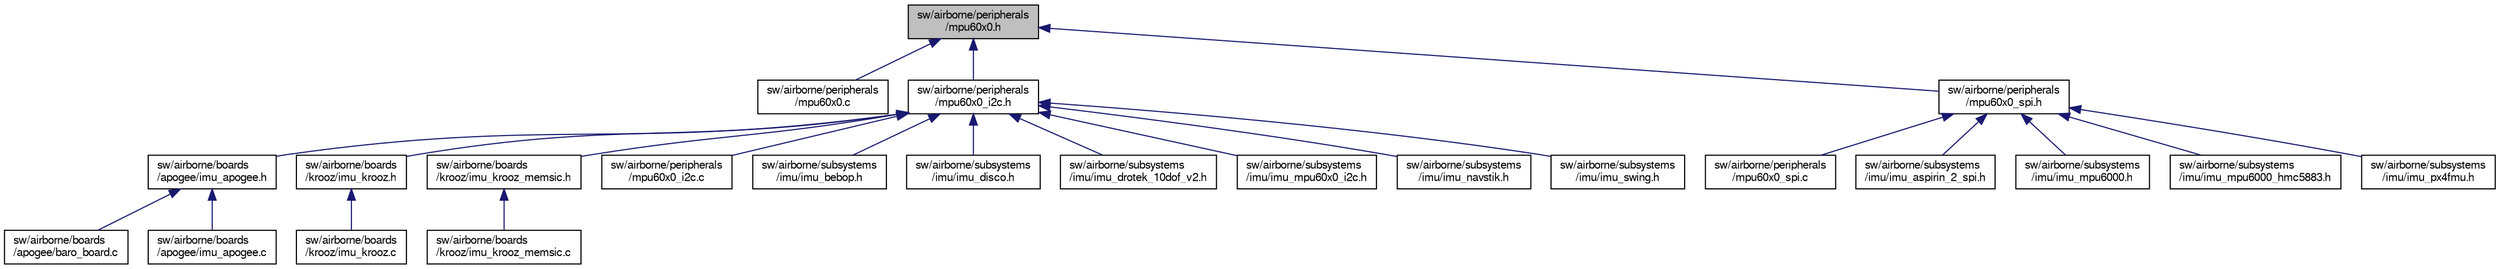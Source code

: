 digraph "sw/airborne/peripherals/mpu60x0.h"
{
  edge [fontname="FreeSans",fontsize="10",labelfontname="FreeSans",labelfontsize="10"];
  node [fontname="FreeSans",fontsize="10",shape=record];
  Node1 [label="sw/airborne/peripherals\l/mpu60x0.h",height=0.2,width=0.4,color="black", fillcolor="grey75", style="filled", fontcolor="black"];
  Node1 -> Node2 [dir="back",color="midnightblue",fontsize="10",style="solid",fontname="FreeSans"];
  Node2 [label="sw/airborne/peripherals\l/mpu60x0.c",height=0.2,width=0.4,color="black", fillcolor="white", style="filled",URL="$mpu60x0_8c.html",tooltip="MPU-60X0 driver common functions (I2C and SPI). "];
  Node1 -> Node3 [dir="back",color="midnightblue",fontsize="10",style="solid",fontname="FreeSans"];
  Node3 [label="sw/airborne/peripherals\l/mpu60x0_i2c.h",height=0.2,width=0.4,color="black", fillcolor="white", style="filled",URL="$mpu60x0__i2c_8h.html",tooltip="Driver for the MPU-60X0 using I2C. "];
  Node3 -> Node4 [dir="back",color="midnightblue",fontsize="10",style="solid",fontname="FreeSans"];
  Node4 [label="sw/airborne/boards\l/apogee/imu_apogee.h",height=0.2,width=0.4,color="black", fillcolor="white", style="filled",URL="$imu__apogee_8h.html",tooltip="Driver for the IMU on the Apogee board. "];
  Node4 -> Node5 [dir="back",color="midnightblue",fontsize="10",style="solid",fontname="FreeSans"];
  Node5 [label="sw/airborne/boards\l/apogee/baro_board.c",height=0.2,width=0.4,color="black", fillcolor="white", style="filled",URL="$apogee_2baro__board_8c.html",tooltip="integrated barometer for Apogee boards (mpl3115) "];
  Node4 -> Node6 [dir="back",color="midnightblue",fontsize="10",style="solid",fontname="FreeSans"];
  Node6 [label="sw/airborne/boards\l/apogee/imu_apogee.c",height=0.2,width=0.4,color="black", fillcolor="white", style="filled",URL="$imu__apogee_8c.html",tooltip="Driver for the IMU on the Apogee board. "];
  Node3 -> Node7 [dir="back",color="midnightblue",fontsize="10",style="solid",fontname="FreeSans"];
  Node7 [label="sw/airborne/boards\l/krooz/imu_krooz.h",height=0.2,width=0.4,color="black", fillcolor="white", style="filled",URL="$imu__krooz_8h.html",tooltip="Driver for the IMU on the KroozSD board. "];
  Node7 -> Node8 [dir="back",color="midnightblue",fontsize="10",style="solid",fontname="FreeSans"];
  Node8 [label="sw/airborne/boards\l/krooz/imu_krooz.c",height=0.2,width=0.4,color="black", fillcolor="white", style="filled",URL="$imu__krooz_8c.html",tooltip="Driver for the IMU on the KroozSD board. "];
  Node3 -> Node9 [dir="back",color="midnightblue",fontsize="10",style="solid",fontname="FreeSans"];
  Node9 [label="sw/airborne/boards\l/krooz/imu_krooz_memsic.h",height=0.2,width=0.4,color="black", fillcolor="white", style="filled",URL="$imu__krooz__memsic_8h.html",tooltip="Driver for the IMU on the KroozSD Big Rotorcraft Edition board. "];
  Node9 -> Node10 [dir="back",color="midnightblue",fontsize="10",style="solid",fontname="FreeSans"];
  Node10 [label="sw/airborne/boards\l/krooz/imu_krooz_memsic.c",height=0.2,width=0.4,color="black", fillcolor="white", style="filled",URL="$imu__krooz__memsic_8c.html",tooltip="Driver for the IMU on the KroozSD Big Rotorcraft Edition board. "];
  Node3 -> Node11 [dir="back",color="midnightblue",fontsize="10",style="solid",fontname="FreeSans"];
  Node11 [label="sw/airborne/peripherals\l/mpu60x0_i2c.c",height=0.2,width=0.4,color="black", fillcolor="white", style="filled",URL="$mpu60x0__i2c_8c.html",tooltip="Driver for the MPU-60X0 using I2C. "];
  Node3 -> Node12 [dir="back",color="midnightblue",fontsize="10",style="solid",fontname="FreeSans"];
  Node12 [label="sw/airborne/subsystems\l/imu/imu_bebop.h",height=0.2,width=0.4,color="black", fillcolor="white", style="filled",URL="$imu__bebop_8h.html",tooltip="Interface for the Bebop magnetometer, accelerometer and gyroscope. "];
  Node3 -> Node13 [dir="back",color="midnightblue",fontsize="10",style="solid",fontname="FreeSans"];
  Node13 [label="sw/airborne/subsystems\l/imu/imu_disco.h",height=0.2,width=0.4,color="black", fillcolor="white", style="filled",URL="$imu__disco_8h.html",tooltip="Interface for the Disco magnetometer, accelerometer and gyroscope. "];
  Node3 -> Node14 [dir="back",color="midnightblue",fontsize="10",style="solid",fontname="FreeSans"];
  Node14 [label="sw/airborne/subsystems\l/imu/imu_drotek_10dof_v2.h",height=0.2,width=0.4,color="black", fillcolor="white", style="filled",URL="$imu__drotek__10dof__v2_8h.html",tooltip="Driver for the Drotek 10DOF V2 IMU. "];
  Node3 -> Node15 [dir="back",color="midnightblue",fontsize="10",style="solid",fontname="FreeSans"];
  Node15 [label="sw/airborne/subsystems\l/imu/imu_mpu60x0_i2c.h",height=0.2,width=0.4,color="black", fillcolor="white", style="filled",URL="$imu__mpu60x0__i2c_8h.html",tooltip="Driver for IMU with only MPU60x0 via I2C. "];
  Node3 -> Node16 [dir="back",color="midnightblue",fontsize="10",style="solid",fontname="FreeSans"];
  Node16 [label="sw/airborne/subsystems\l/imu/imu_navstik.h",height=0.2,width=0.4,color="black", fillcolor="white", style="filled",URL="$imu__navstik_8h.html",tooltip="Interface for the Navstik magnetometer, accelerometer and gyroscope. "];
  Node3 -> Node17 [dir="back",color="midnightblue",fontsize="10",style="solid",fontname="FreeSans"];
  Node17 [label="sw/airborne/subsystems\l/imu/imu_swing.h",height=0.2,width=0.4,color="black", fillcolor="white", style="filled",URL="$imu__swing_8h.html",tooltip="Interface for the Swing accelerometer and gyroscope. "];
  Node1 -> Node18 [dir="back",color="midnightblue",fontsize="10",style="solid",fontname="FreeSans"];
  Node18 [label="sw/airborne/peripherals\l/mpu60x0_spi.h",height=0.2,width=0.4,color="black", fillcolor="white", style="filled",URL="$mpu60x0__spi_8h.html",tooltip="Driver for the MPU-60X0 using SPI. "];
  Node18 -> Node19 [dir="back",color="midnightblue",fontsize="10",style="solid",fontname="FreeSans"];
  Node19 [label="sw/airborne/peripherals\l/mpu60x0_spi.c",height=0.2,width=0.4,color="black", fillcolor="white", style="filled",URL="$mpu60x0__spi_8c.html",tooltip="Driver for the MPU-60X0 using SPI. "];
  Node18 -> Node20 [dir="back",color="midnightblue",fontsize="10",style="solid",fontname="FreeSans"];
  Node20 [label="sw/airborne/subsystems\l/imu/imu_aspirin_2_spi.h",height=0.2,width=0.4,color="black", fillcolor="white", style="filled",URL="$imu__aspirin__2__spi_8h.html",tooltip="Driver for the Aspirin v2.x IMU using SPI for the MPU6000. "];
  Node18 -> Node21 [dir="back",color="midnightblue",fontsize="10",style="solid",fontname="FreeSans"];
  Node21 [label="sw/airborne/subsystems\l/imu/imu_mpu6000.h",height=0.2,width=0.4,color="black", fillcolor="white", style="filled",URL="$imu__mpu6000_8h.html",tooltip="Driver for IMU with only MPU6000 via SPI. "];
  Node18 -> Node22 [dir="back",color="midnightblue",fontsize="10",style="solid",fontname="FreeSans"];
  Node22 [label="sw/airborne/subsystems\l/imu/imu_mpu6000_hmc5883.h",height=0.2,width=0.4,color="black", fillcolor="white", style="filled",URL="$imu__mpu6000__hmc5883_8h.html",tooltip="Driver for IMU with MPU6000 via SPI and HMC5883 via I2c. "];
  Node18 -> Node23 [dir="back",color="midnightblue",fontsize="10",style="solid",fontname="FreeSans"];
  Node23 [label="sw/airborne/subsystems\l/imu/imu_px4fmu.h",height=0.2,width=0.4,color="black", fillcolor="white", style="filled",URL="$imu__px4fmu_8h.html",tooltip="Driver for the PX4FMU SPI1 for the MPU6000 and I2C2 for the HMC5883. "];
}
